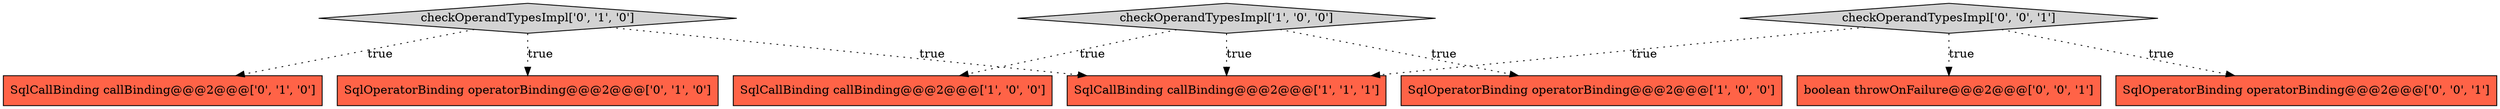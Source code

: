 digraph {
4 [style = filled, label = "SqlCallBinding callBinding@@@2@@@['0', '1', '0']", fillcolor = tomato, shape = box image = "AAA0AAABBB2BBB"];
5 [style = filled, label = "SqlOperatorBinding operatorBinding@@@2@@@['0', '1', '0']", fillcolor = tomato, shape = box image = "AAA0AAABBB2BBB"];
7 [style = filled, label = "boolean throwOnFailure@@@2@@@['0', '0', '1']", fillcolor = tomato, shape = box image = "AAA0AAABBB3BBB"];
1 [style = filled, label = "SqlOperatorBinding operatorBinding@@@2@@@['1', '0', '0']", fillcolor = tomato, shape = box image = "AAA0AAABBB1BBB"];
6 [style = filled, label = "checkOperandTypesImpl['0', '1', '0']", fillcolor = lightgray, shape = diamond image = "AAA0AAABBB2BBB"];
3 [style = filled, label = "checkOperandTypesImpl['1', '0', '0']", fillcolor = lightgray, shape = diamond image = "AAA0AAABBB1BBB"];
8 [style = filled, label = "checkOperandTypesImpl['0', '0', '1']", fillcolor = lightgray, shape = diamond image = "AAA0AAABBB3BBB"];
2 [style = filled, label = "SqlCallBinding callBinding@@@2@@@['1', '1', '1']", fillcolor = tomato, shape = box image = "AAA0AAABBB1BBB"];
9 [style = filled, label = "SqlOperatorBinding operatorBinding@@@2@@@['0', '0', '1']", fillcolor = tomato, shape = box image = "AAA0AAABBB3BBB"];
0 [style = filled, label = "SqlCallBinding callBinding@@@2@@@['1', '0', '0']", fillcolor = tomato, shape = box image = "AAA0AAABBB1BBB"];
6->5 [style = dotted, label="true"];
6->4 [style = dotted, label="true"];
6->2 [style = dotted, label="true"];
8->2 [style = dotted, label="true"];
8->7 [style = dotted, label="true"];
3->2 [style = dotted, label="true"];
3->1 [style = dotted, label="true"];
3->0 [style = dotted, label="true"];
8->9 [style = dotted, label="true"];
}
